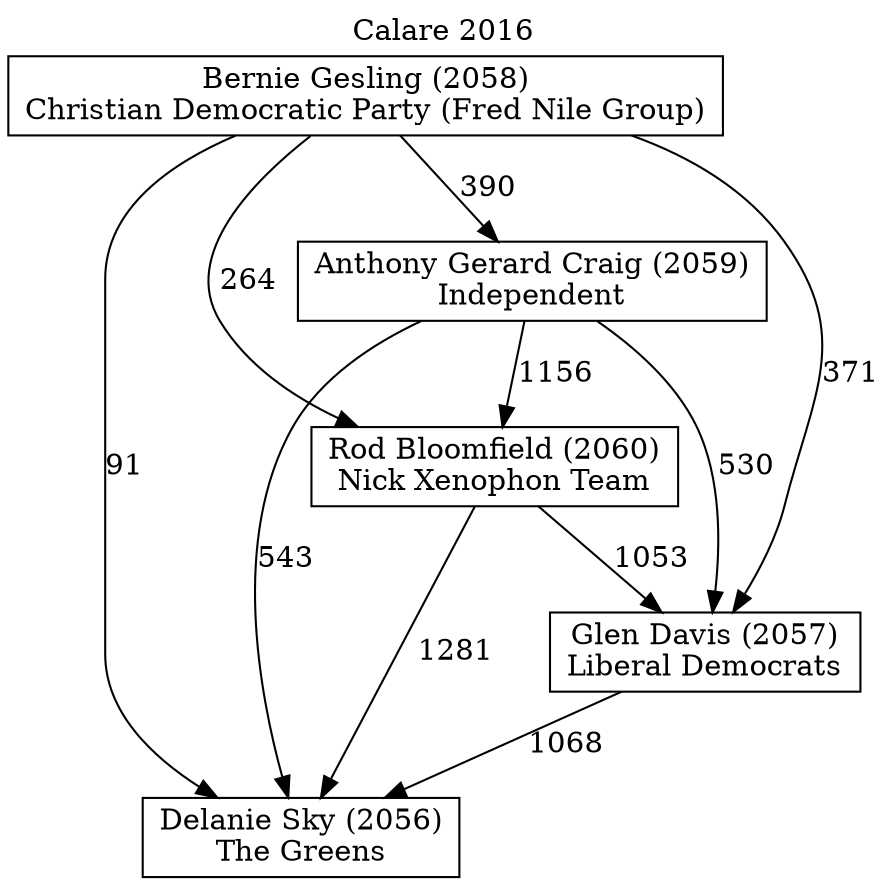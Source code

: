 // House preference flow
digraph "Delanie Sky (2056)_Calare_2016" {
	graph [label="Calare 2016" labelloc=t mclimit=10]
	node [shape=box]
	"Bernie Gesling (2058)" [label="Bernie Gesling (2058)
Christian Democratic Party (Fred Nile Group)"]
	"Rod Bloomfield (2060)" [label="Rod Bloomfield (2060)
Nick Xenophon Team"]
	"Anthony Gerard Craig (2059)" [label="Anthony Gerard Craig (2059)
Independent"]
	"Glen Davis (2057)" [label="Glen Davis (2057)
Liberal Democrats"]
	"Delanie Sky (2056)" [label="Delanie Sky (2056)
The Greens"]
	"Bernie Gesling (2058)" -> "Glen Davis (2057)" [label=371]
	"Rod Bloomfield (2060)" -> "Glen Davis (2057)" [label=1053]
	"Bernie Gesling (2058)" -> "Delanie Sky (2056)" [label=91]
	"Anthony Gerard Craig (2059)" -> "Glen Davis (2057)" [label=530]
	"Rod Bloomfield (2060)" -> "Delanie Sky (2056)" [label=1281]
	"Glen Davis (2057)" -> "Delanie Sky (2056)" [label=1068]
	"Anthony Gerard Craig (2059)" -> "Rod Bloomfield (2060)" [label=1156]
	"Anthony Gerard Craig (2059)" -> "Delanie Sky (2056)" [label=543]
	"Bernie Gesling (2058)" -> "Anthony Gerard Craig (2059)" [label=390]
	"Bernie Gesling (2058)" -> "Rod Bloomfield (2060)" [label=264]
}
